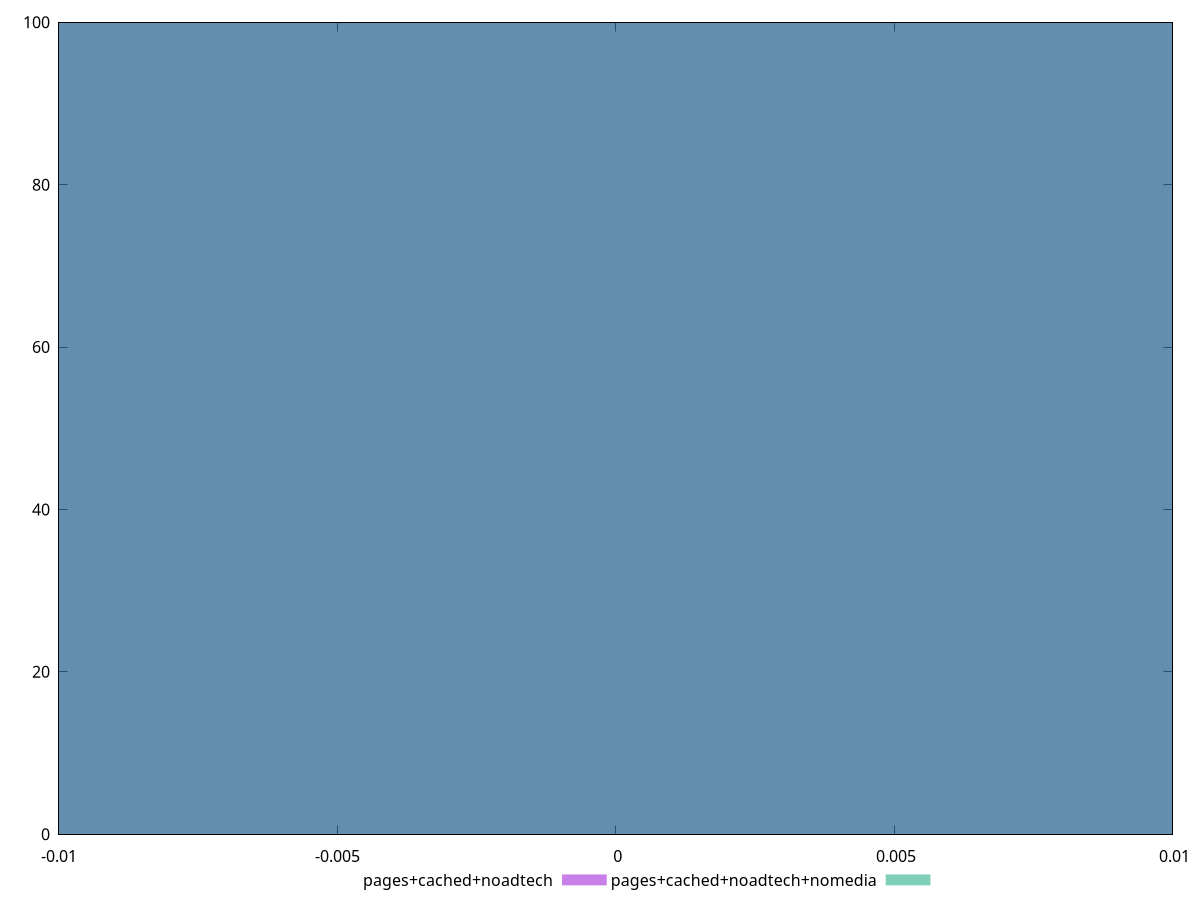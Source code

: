 reset

$pagesCachedNoadtech <<EOF
0 100
EOF

$pagesCachedNoadtechNomedia <<EOF
0 100
EOF

set key outside below
set boxwidth 0.1
set xrange [-0.01:0.01]
set yrange [0:100]
set trange [0:100]
set style fill transparent solid 0.5 noborder
set terminal svg size 640, 500 enhanced background rgb 'white'
set output "report_00012_2021-02-09T11:01:39.952Z/legacy-javascript/comparison/histogram/2_vs_3.svg"

plot $pagesCachedNoadtech title "pages+cached+noadtech" with boxes, \
     $pagesCachedNoadtechNomedia title "pages+cached+noadtech+nomedia" with boxes

reset
